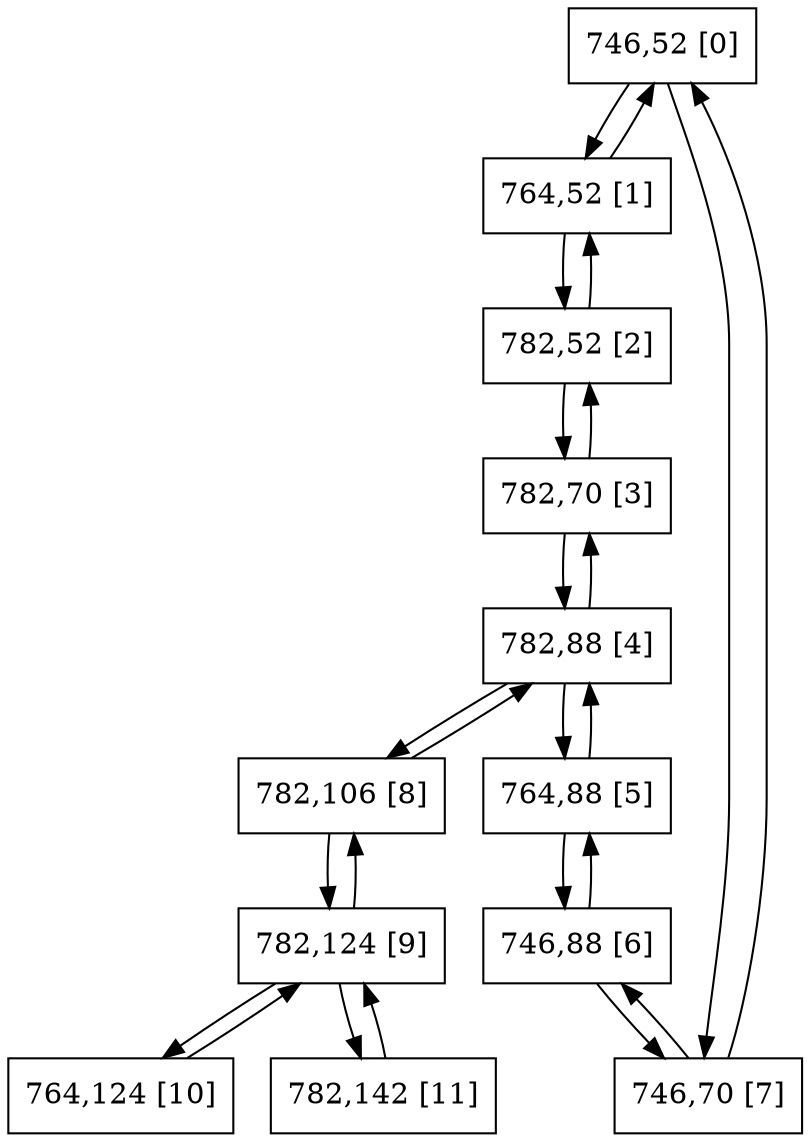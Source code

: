 digraph G {
graph [bgcolor=white size="20,20"]
node [shape=circle color=black]
0[shape = polygon, sides = 4, label="746,52 [0]", pos = "0,11.25!" ];
1[shape = polygon, sides = 4, label="764,52 [1]", pos = "2.25,11.25!" ];
2[shape = polygon, sides = 4, label="782,52 [2]", pos = "4.5,11.25!" ];
3[shape = polygon, sides = 4, label="782,70 [3]", pos = "4.5,9!" ];
4[shape = polygon, sides = 4, label="782,88 [4]", pos = "4.5,6.75!" ];
5[shape = polygon, sides = 4, label="764,88 [5]", pos = "2.25,6.75!" ];
6[shape = polygon, sides = 4, label="746,88 [6]", pos = "0,6.75!" ];
7[shape = polygon, sides = 4, label="746,70 [7]", pos = "0,9!" ];
8[shape = polygon, sides = 4, label="782,106 [8]", pos = "4.5,4.5!" ];
9[shape = polygon, sides = 4, label="782,124 [9]", pos = "4.5,2.25!" ];
10[shape = polygon, sides = 4, label="764,124 [10]", pos = "2.25,2.25!" ];
11[shape = polygon, sides = 4, label="782,142 [11]", pos = "4.5,0!" ];
0->1 ;
0->7 ;
1->0 ;
1->2 ;
2->1 ;
2->3 ;
3->2 ;
3->4 ;
4->3 ;
4->5 ;
4->8 ;
5->4 ;
5->6 ;
6->5 ;
6->7 ;
7->6 ;
7->0 ;
8->4 ;
8->9 ;
9->8 ;
9->10 ;
9->11 ;
10->9 ;
11->9 ;
}
